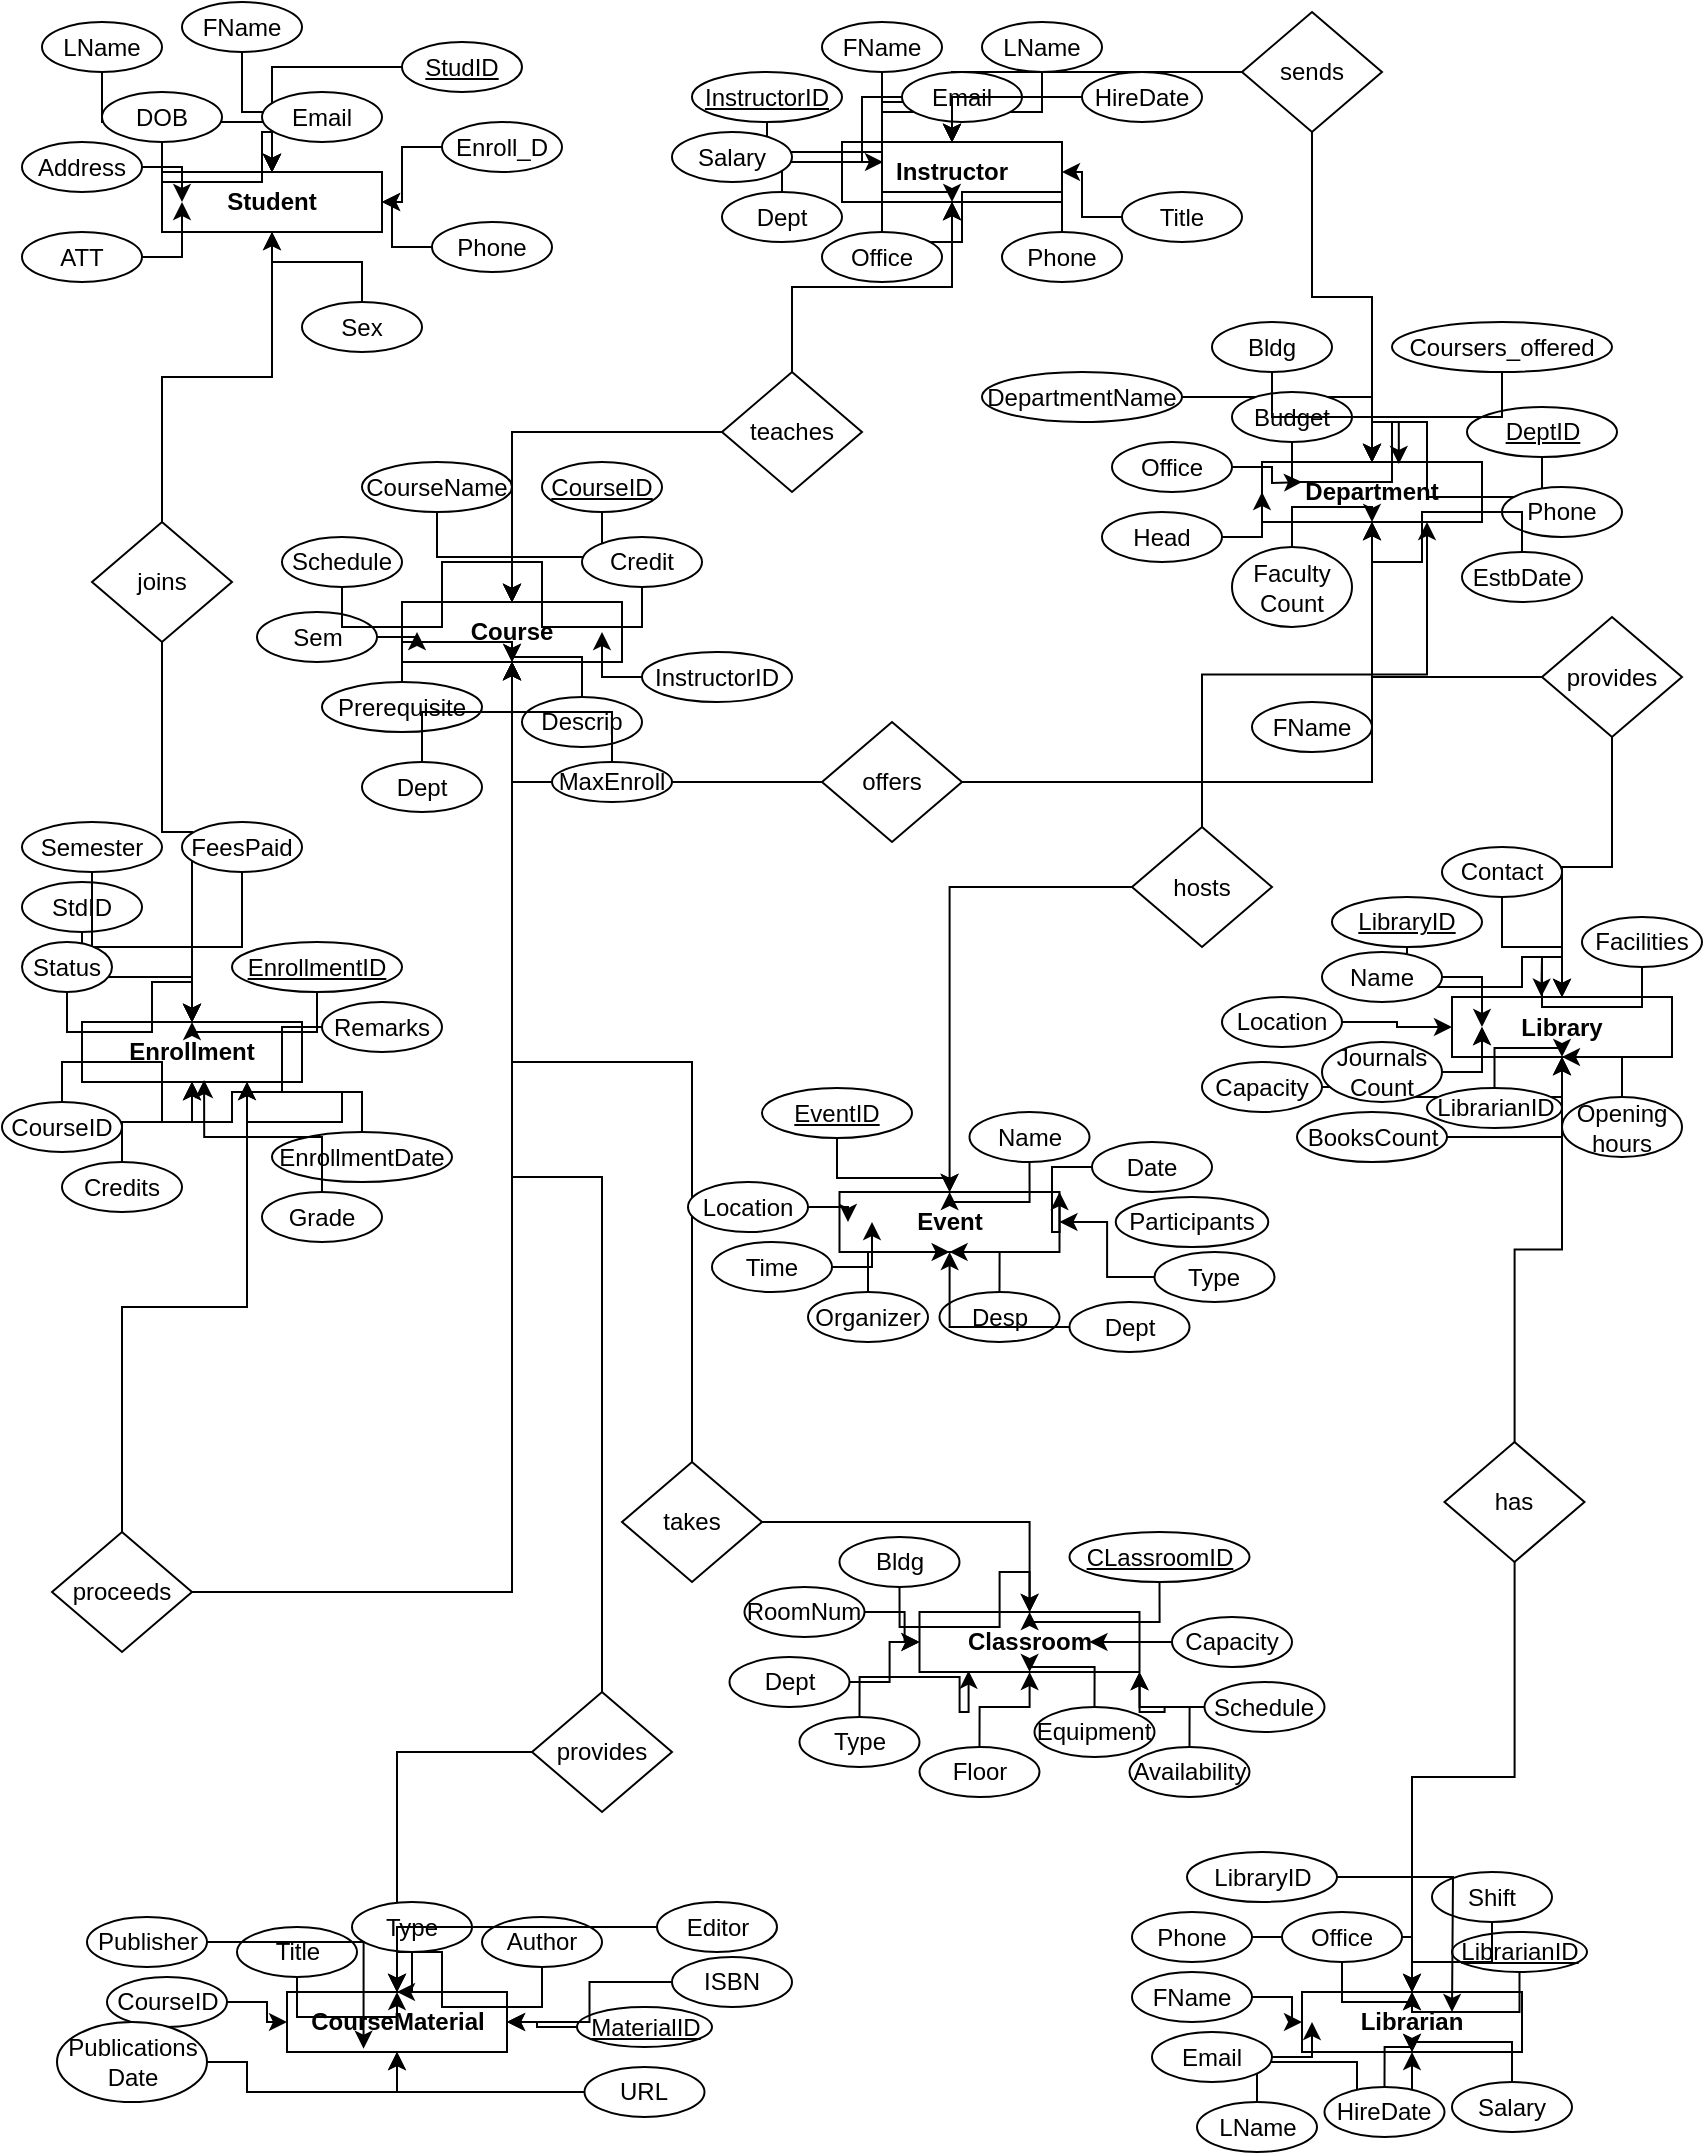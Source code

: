 <mxfile version="24.6.5" type="github">
  <diagram name="Page-1" id="_9hv8JcHNrn5iuzPzHvr">
    <mxGraphModel dx="1549" dy="748" grid="1" gridSize="10" guides="1" tooltips="1" connect="1" arrows="1" fold="1" page="1" pageScale="1" pageWidth="850" pageHeight="1100" math="0" shadow="0">
      <root>
        <mxCell id="0" />
        <mxCell id="1" parent="0" />
        <mxCell id="o0_39gifiLNaxvfY8GJZ-2" value="&lt;b&gt;Student&lt;/b&gt;" style="rounded=0;whiteSpace=wrap;html=1;" parent="1" vertex="1">
          <mxGeometry x="80" y="85" width="110" height="30" as="geometry" />
        </mxCell>
        <mxCell id="o0_39gifiLNaxvfY8GJZ-4" value="&lt;b&gt;Event&lt;/b&gt;" style="rounded=0;whiteSpace=wrap;html=1;" parent="1" vertex="1">
          <mxGeometry x="418.75" y="595" width="110" height="30" as="geometry" />
        </mxCell>
        <mxCell id="o0_39gifiLNaxvfY8GJZ-5" value="&lt;b&gt;CourseMaterial&lt;/b&gt;" style="rounded=0;whiteSpace=wrap;html=1;" parent="1" vertex="1">
          <mxGeometry x="142.5" y="995" width="110" height="30" as="geometry" />
        </mxCell>
        <mxCell id="o0_39gifiLNaxvfY8GJZ-6" value="&lt;b&gt;Librarian&lt;/b&gt;" style="rounded=0;whiteSpace=wrap;html=1;" parent="1" vertex="1">
          <mxGeometry x="650" y="995" width="110" height="30" as="geometry" />
        </mxCell>
        <mxCell id="o0_39gifiLNaxvfY8GJZ-7" value="&lt;b&gt;Library&lt;/b&gt;" style="rounded=0;whiteSpace=wrap;html=1;" parent="1" vertex="1">
          <mxGeometry x="725" y="497.5" width="110" height="30" as="geometry" />
        </mxCell>
        <mxCell id="o0_39gifiLNaxvfY8GJZ-8" value="&lt;b&gt;Classroom&lt;/b&gt;" style="rounded=0;whiteSpace=wrap;html=1;" parent="1" vertex="1">
          <mxGeometry x="458.75" y="805" width="110" height="30" as="geometry" />
        </mxCell>
        <mxCell id="o0_39gifiLNaxvfY8GJZ-9" value="&lt;b&gt;Enrollment&lt;/b&gt;" style="rounded=0;whiteSpace=wrap;html=1;" parent="1" vertex="1">
          <mxGeometry x="40" y="510" width="110" height="30" as="geometry" />
        </mxCell>
        <mxCell id="o0_39gifiLNaxvfY8GJZ-10" value="&lt;b&gt;Department&lt;/b&gt;" style="rounded=0;whiteSpace=wrap;html=1;" parent="1" vertex="1">
          <mxGeometry x="630" y="230" width="110" height="30" as="geometry" />
        </mxCell>
        <mxCell id="o0_39gifiLNaxvfY8GJZ-11" value="&lt;b&gt;Instructor&lt;/b&gt;" style="rounded=0;whiteSpace=wrap;html=1;" parent="1" vertex="1">
          <mxGeometry x="420" y="70" width="110" height="30" as="geometry" />
        </mxCell>
        <mxCell id="o0_39gifiLNaxvfY8GJZ-12" value="&lt;b&gt;Course&lt;/b&gt;" style="rounded=0;whiteSpace=wrap;html=1;" parent="1" vertex="1">
          <mxGeometry x="200" y="300" width="110" height="30" as="geometry" />
        </mxCell>
        <mxCell id="o0_39gifiLNaxvfY8GJZ-15" style="edgeStyle=orthogonalEdgeStyle;rounded=0;orthogonalLoop=1;jettySize=auto;html=1;" parent="1" source="o0_39gifiLNaxvfY8GJZ-14" target="o0_39gifiLNaxvfY8GJZ-2" edge="1">
          <mxGeometry relative="1" as="geometry" />
        </mxCell>
        <mxCell id="o0_39gifiLNaxvfY8GJZ-16" style="edgeStyle=orthogonalEdgeStyle;rounded=0;orthogonalLoop=1;jettySize=auto;html=1;" parent="1" source="o0_39gifiLNaxvfY8GJZ-14" target="o0_39gifiLNaxvfY8GJZ-9" edge="1">
          <mxGeometry relative="1" as="geometry" />
        </mxCell>
        <mxCell id="o0_39gifiLNaxvfY8GJZ-14" value="joins" style="rhombus;whiteSpace=wrap;html=1;" parent="1" vertex="1">
          <mxGeometry x="45" y="260" width="70" height="60" as="geometry" />
        </mxCell>
        <mxCell id="o0_39gifiLNaxvfY8GJZ-18" style="edgeStyle=orthogonalEdgeStyle;rounded=0;orthogonalLoop=1;jettySize=auto;html=1;" parent="1" source="o0_39gifiLNaxvfY8GJZ-17" target="o0_39gifiLNaxvfY8GJZ-12" edge="1">
          <mxGeometry relative="1" as="geometry" />
        </mxCell>
        <mxCell id="o0_39gifiLNaxvfY8GJZ-19" style="edgeStyle=orthogonalEdgeStyle;rounded=0;orthogonalLoop=1;jettySize=auto;html=1;entryX=0.75;entryY=1;entryDx=0;entryDy=0;" parent="1" source="o0_39gifiLNaxvfY8GJZ-17" target="o0_39gifiLNaxvfY8GJZ-9" edge="1">
          <mxGeometry relative="1" as="geometry" />
        </mxCell>
        <mxCell id="o0_39gifiLNaxvfY8GJZ-17" value="proceeds" style="rhombus;whiteSpace=wrap;html=1;" parent="1" vertex="1">
          <mxGeometry x="25" y="765" width="70" height="60" as="geometry" />
        </mxCell>
        <mxCell id="o0_39gifiLNaxvfY8GJZ-21" style="edgeStyle=orthogonalEdgeStyle;rounded=0;orthogonalLoop=1;jettySize=auto;html=1;" parent="1" source="o0_39gifiLNaxvfY8GJZ-20" target="o0_39gifiLNaxvfY8GJZ-11" edge="1">
          <mxGeometry relative="1" as="geometry" />
        </mxCell>
        <mxCell id="o0_39gifiLNaxvfY8GJZ-22" style="edgeStyle=orthogonalEdgeStyle;rounded=0;orthogonalLoop=1;jettySize=auto;html=1;" parent="1" source="o0_39gifiLNaxvfY8GJZ-20" target="o0_39gifiLNaxvfY8GJZ-12" edge="1">
          <mxGeometry relative="1" as="geometry" />
        </mxCell>
        <mxCell id="o0_39gifiLNaxvfY8GJZ-20" value="teaches" style="rhombus;whiteSpace=wrap;html=1;" parent="1" vertex="1">
          <mxGeometry x="360" y="185" width="70" height="60" as="geometry" />
        </mxCell>
        <mxCell id="o0_39gifiLNaxvfY8GJZ-24" style="edgeStyle=orthogonalEdgeStyle;rounded=0;orthogonalLoop=1;jettySize=auto;html=1;" parent="1" source="o0_39gifiLNaxvfY8GJZ-23" target="o0_39gifiLNaxvfY8GJZ-11" edge="1">
          <mxGeometry relative="1" as="geometry" />
        </mxCell>
        <mxCell id="o0_39gifiLNaxvfY8GJZ-25" style="edgeStyle=orthogonalEdgeStyle;rounded=0;orthogonalLoop=1;jettySize=auto;html=1;" parent="1" source="o0_39gifiLNaxvfY8GJZ-23" target="o0_39gifiLNaxvfY8GJZ-10" edge="1">
          <mxGeometry relative="1" as="geometry" />
        </mxCell>
        <mxCell id="o0_39gifiLNaxvfY8GJZ-23" value="sends" style="rhombus;whiteSpace=wrap;html=1;" parent="1" vertex="1">
          <mxGeometry x="620" y="5" width="70" height="60" as="geometry" />
        </mxCell>
        <mxCell id="o0_39gifiLNaxvfY8GJZ-27" style="edgeStyle=orthogonalEdgeStyle;rounded=0;orthogonalLoop=1;jettySize=auto;html=1;" parent="1" source="o0_39gifiLNaxvfY8GJZ-26" target="o0_39gifiLNaxvfY8GJZ-10" edge="1">
          <mxGeometry relative="1" as="geometry" />
        </mxCell>
        <mxCell id="o0_39gifiLNaxvfY8GJZ-28" style="edgeStyle=orthogonalEdgeStyle;rounded=0;orthogonalLoop=1;jettySize=auto;html=1;" parent="1" source="o0_39gifiLNaxvfY8GJZ-26" target="o0_39gifiLNaxvfY8GJZ-12" edge="1">
          <mxGeometry relative="1" as="geometry" />
        </mxCell>
        <mxCell id="o0_39gifiLNaxvfY8GJZ-26" value="offers" style="rhombus;whiteSpace=wrap;html=1;" parent="1" vertex="1">
          <mxGeometry x="410" y="360" width="70" height="60" as="geometry" />
        </mxCell>
        <mxCell id="o0_39gifiLNaxvfY8GJZ-30" style="edgeStyle=orthogonalEdgeStyle;rounded=0;orthogonalLoop=1;jettySize=auto;html=1;" parent="1" source="o0_39gifiLNaxvfY8GJZ-29" target="o0_39gifiLNaxvfY8GJZ-12" edge="1">
          <mxGeometry relative="1" as="geometry" />
        </mxCell>
        <mxCell id="o0_39gifiLNaxvfY8GJZ-31" style="edgeStyle=orthogonalEdgeStyle;rounded=0;orthogonalLoop=1;jettySize=auto;html=1;" parent="1" source="o0_39gifiLNaxvfY8GJZ-29" target="o0_39gifiLNaxvfY8GJZ-8" edge="1">
          <mxGeometry relative="1" as="geometry" />
        </mxCell>
        <mxCell id="o0_39gifiLNaxvfY8GJZ-29" value="takes" style="rhombus;whiteSpace=wrap;html=1;" parent="1" vertex="1">
          <mxGeometry x="310" y="730" width="70" height="60" as="geometry" />
        </mxCell>
        <mxCell id="o0_39gifiLNaxvfY8GJZ-33" style="edgeStyle=orthogonalEdgeStyle;rounded=0;orthogonalLoop=1;jettySize=auto;html=1;entryX=0.75;entryY=1;entryDx=0;entryDy=0;" parent="1" source="o0_39gifiLNaxvfY8GJZ-32" target="o0_39gifiLNaxvfY8GJZ-10" edge="1">
          <mxGeometry relative="1" as="geometry" />
        </mxCell>
        <mxCell id="o0_39gifiLNaxvfY8GJZ-34" style="edgeStyle=orthogonalEdgeStyle;rounded=0;orthogonalLoop=1;jettySize=auto;html=1;" parent="1" source="o0_39gifiLNaxvfY8GJZ-32" target="o0_39gifiLNaxvfY8GJZ-4" edge="1">
          <mxGeometry relative="1" as="geometry" />
        </mxCell>
        <mxCell id="o0_39gifiLNaxvfY8GJZ-32" value="hosts" style="rhombus;whiteSpace=wrap;html=1;" parent="1" vertex="1">
          <mxGeometry x="565" y="412.5" width="70" height="60" as="geometry" />
        </mxCell>
        <mxCell id="o0_39gifiLNaxvfY8GJZ-36" style="edgeStyle=orthogonalEdgeStyle;rounded=0;orthogonalLoop=1;jettySize=auto;html=1;" parent="1" source="o0_39gifiLNaxvfY8GJZ-35" target="o0_39gifiLNaxvfY8GJZ-7" edge="1">
          <mxGeometry relative="1" as="geometry" />
        </mxCell>
        <mxCell id="o0_39gifiLNaxvfY8GJZ-37" style="edgeStyle=orthogonalEdgeStyle;rounded=0;orthogonalLoop=1;jettySize=auto;html=1;" parent="1" source="o0_39gifiLNaxvfY8GJZ-35" target="o0_39gifiLNaxvfY8GJZ-10" edge="1">
          <mxGeometry relative="1" as="geometry" />
        </mxCell>
        <mxCell id="o0_39gifiLNaxvfY8GJZ-35" value="provides" style="rhombus;whiteSpace=wrap;html=1;" parent="1" vertex="1">
          <mxGeometry x="770" y="307.5" width="70" height="60" as="geometry" />
        </mxCell>
        <mxCell id="o0_39gifiLNaxvfY8GJZ-39" style="edgeStyle=orthogonalEdgeStyle;rounded=0;orthogonalLoop=1;jettySize=auto;html=1;" parent="1" source="o0_39gifiLNaxvfY8GJZ-38" target="o0_39gifiLNaxvfY8GJZ-7" edge="1">
          <mxGeometry relative="1" as="geometry" />
        </mxCell>
        <mxCell id="o0_39gifiLNaxvfY8GJZ-40" style="edgeStyle=orthogonalEdgeStyle;rounded=0;orthogonalLoop=1;jettySize=auto;html=1;" parent="1" source="o0_39gifiLNaxvfY8GJZ-38" target="o0_39gifiLNaxvfY8GJZ-6" edge="1">
          <mxGeometry relative="1" as="geometry" />
        </mxCell>
        <mxCell id="o0_39gifiLNaxvfY8GJZ-38" value="has" style="rhombus;whiteSpace=wrap;html=1;" parent="1" vertex="1">
          <mxGeometry x="721.25" y="720" width="70" height="60" as="geometry" />
        </mxCell>
        <mxCell id="o0_39gifiLNaxvfY8GJZ-42" style="edgeStyle=orthogonalEdgeStyle;rounded=0;orthogonalLoop=1;jettySize=auto;html=1;" parent="1" source="o0_39gifiLNaxvfY8GJZ-41" target="o0_39gifiLNaxvfY8GJZ-12" edge="1">
          <mxGeometry relative="1" as="geometry" />
        </mxCell>
        <mxCell id="o0_39gifiLNaxvfY8GJZ-43" style="edgeStyle=orthogonalEdgeStyle;rounded=0;orthogonalLoop=1;jettySize=auto;html=1;" parent="1" source="o0_39gifiLNaxvfY8GJZ-41" target="o0_39gifiLNaxvfY8GJZ-5" edge="1">
          <mxGeometry relative="1" as="geometry" />
        </mxCell>
        <mxCell id="o0_39gifiLNaxvfY8GJZ-41" value="provides" style="rhombus;whiteSpace=wrap;html=1;" parent="1" vertex="1">
          <mxGeometry x="265" y="845" width="70" height="60" as="geometry" />
        </mxCell>
        <mxCell id="o0_39gifiLNaxvfY8GJZ-59" style="edgeStyle=orthogonalEdgeStyle;rounded=0;orthogonalLoop=1;jettySize=auto;html=1;" parent="1" source="o0_39gifiLNaxvfY8GJZ-46" target="o0_39gifiLNaxvfY8GJZ-2" edge="1">
          <mxGeometry relative="1" as="geometry" />
        </mxCell>
        <mxCell id="o0_39gifiLNaxvfY8GJZ-66" style="edgeStyle=orthogonalEdgeStyle;rounded=0;orthogonalLoop=1;jettySize=auto;html=1;" parent="1" source="o0_39gifiLNaxvfY8GJZ-46" target="o0_39gifiLNaxvfY8GJZ-2" edge="1">
          <mxGeometry relative="1" as="geometry" />
        </mxCell>
        <mxCell id="o0_39gifiLNaxvfY8GJZ-46" value="&lt;u&gt;StudID&lt;/u&gt;" style="ellipse;whiteSpace=wrap;html=1;" parent="1" vertex="1">
          <mxGeometry x="200" y="20" width="60" height="25" as="geometry" />
        </mxCell>
        <mxCell id="o0_39gifiLNaxvfY8GJZ-67" style="edgeStyle=orthogonalEdgeStyle;rounded=0;orthogonalLoop=1;jettySize=auto;html=1;" parent="1" source="o0_39gifiLNaxvfY8GJZ-47" target="o0_39gifiLNaxvfY8GJZ-2" edge="1">
          <mxGeometry relative="1" as="geometry" />
        </mxCell>
        <mxCell id="o0_39gifiLNaxvfY8GJZ-47" value="FName" style="ellipse;whiteSpace=wrap;html=1;" parent="1" vertex="1">
          <mxGeometry x="90" width="60" height="25" as="geometry" />
        </mxCell>
        <mxCell id="o0_39gifiLNaxvfY8GJZ-58" style="edgeStyle=orthogonalEdgeStyle;rounded=0;orthogonalLoop=1;jettySize=auto;html=1;" parent="1" source="o0_39gifiLNaxvfY8GJZ-48" target="o0_39gifiLNaxvfY8GJZ-2" edge="1">
          <mxGeometry relative="1" as="geometry" />
        </mxCell>
        <mxCell id="o0_39gifiLNaxvfY8GJZ-48" value="LName" style="ellipse;whiteSpace=wrap;html=1;" parent="1" vertex="1">
          <mxGeometry x="20" y="10" width="60" height="25" as="geometry" />
        </mxCell>
        <mxCell id="o0_39gifiLNaxvfY8GJZ-65" style="edgeStyle=orthogonalEdgeStyle;rounded=0;orthogonalLoop=1;jettySize=auto;html=1;" parent="1" source="o0_39gifiLNaxvfY8GJZ-49" target="o0_39gifiLNaxvfY8GJZ-2" edge="1">
          <mxGeometry relative="1" as="geometry" />
        </mxCell>
        <mxCell id="o0_39gifiLNaxvfY8GJZ-49" value="DOB" style="ellipse;whiteSpace=wrap;html=1;" parent="1" vertex="1">
          <mxGeometry x="50" y="45" width="60" height="25" as="geometry" />
        </mxCell>
        <mxCell id="o0_39gifiLNaxvfY8GJZ-62" style="edgeStyle=orthogonalEdgeStyle;rounded=0;orthogonalLoop=1;jettySize=auto;html=1;" parent="1" source="o0_39gifiLNaxvfY8GJZ-50" target="o0_39gifiLNaxvfY8GJZ-2" edge="1">
          <mxGeometry relative="1" as="geometry" />
        </mxCell>
        <mxCell id="o0_39gifiLNaxvfY8GJZ-50" value="ATT" style="ellipse;whiteSpace=wrap;html=1;" parent="1" vertex="1">
          <mxGeometry x="10" y="115" width="60" height="25" as="geometry" />
        </mxCell>
        <mxCell id="o0_39gifiLNaxvfY8GJZ-51" value="Email" style="ellipse;whiteSpace=wrap;html=1;" parent="1" vertex="1">
          <mxGeometry x="130" y="45" width="60" height="25" as="geometry" />
        </mxCell>
        <mxCell id="o0_39gifiLNaxvfY8GJZ-64" style="edgeStyle=orthogonalEdgeStyle;rounded=0;orthogonalLoop=1;jettySize=auto;html=1;" parent="1" source="o0_39gifiLNaxvfY8GJZ-52" target="o0_39gifiLNaxvfY8GJZ-2" edge="1">
          <mxGeometry relative="1" as="geometry" />
        </mxCell>
        <mxCell id="o0_39gifiLNaxvfY8GJZ-52" value="Address" style="ellipse;whiteSpace=wrap;html=1;" parent="1" vertex="1">
          <mxGeometry x="10" y="70" width="60" height="25" as="geometry" />
        </mxCell>
        <mxCell id="o0_39gifiLNaxvfY8GJZ-63" style="edgeStyle=orthogonalEdgeStyle;rounded=0;orthogonalLoop=1;jettySize=auto;html=1;" parent="1" source="o0_39gifiLNaxvfY8GJZ-53" target="o0_39gifiLNaxvfY8GJZ-2" edge="1">
          <mxGeometry relative="1" as="geometry" />
        </mxCell>
        <mxCell id="o0_39gifiLNaxvfY8GJZ-53" value="Sex&lt;span style=&quot;color: rgba(0, 0, 0, 0); font-family: monospace; font-size: 0px; text-align: start; text-wrap: nowrap;&quot;&gt;%3CmxGraphModel%3E%3Croot%3E%3CmxCell%20id%3D%220%22%2F%3E%3CmxCell%20id%3D%221%22%20parent%3D%220%22%2F%3E%3CmxCell%20id%3D%222%22%20value%3D%22FName%22%20style%3D%22ellipse%3BwhiteSpace%3Dwrap%3Bhtml%3D1%3B%22%20vertex%3D%221%22%20parent%3D%221%22%3E%3CmxGeometry%20x%3D%2280%22%20y%3D%2225%22%20width%3D%2260%22%20height%3D%2225%22%20as%3D%22geometry%22%2F%3E%3C%2FmxCell%3E%3C%2Froot%3E%3C%2FmxGraphModel%3E&lt;/span&gt;" style="ellipse;whiteSpace=wrap;html=1;" parent="1" vertex="1">
          <mxGeometry x="150" y="150" width="60" height="25" as="geometry" />
        </mxCell>
        <mxCell id="o0_39gifiLNaxvfY8GJZ-60" style="edgeStyle=orthogonalEdgeStyle;rounded=0;orthogonalLoop=1;jettySize=auto;html=1;" parent="1" source="o0_39gifiLNaxvfY8GJZ-54" target="o0_39gifiLNaxvfY8GJZ-2" edge="1">
          <mxGeometry relative="1" as="geometry" />
        </mxCell>
        <mxCell id="o0_39gifiLNaxvfY8GJZ-54" value="Enroll_D" style="ellipse;whiteSpace=wrap;html=1;" parent="1" vertex="1">
          <mxGeometry x="220" y="60" width="60" height="25" as="geometry" />
        </mxCell>
        <mxCell id="o0_39gifiLNaxvfY8GJZ-61" style="edgeStyle=orthogonalEdgeStyle;rounded=0;orthogonalLoop=1;jettySize=auto;html=1;" parent="1" source="o0_39gifiLNaxvfY8GJZ-55" target="o0_39gifiLNaxvfY8GJZ-2" edge="1">
          <mxGeometry relative="1" as="geometry" />
        </mxCell>
        <mxCell id="o0_39gifiLNaxvfY8GJZ-55" value="Phone" style="ellipse;whiteSpace=wrap;html=1;" parent="1" vertex="1">
          <mxGeometry x="215" y="110" width="60" height="25" as="geometry" />
        </mxCell>
        <mxCell id="o0_39gifiLNaxvfY8GJZ-80" style="edgeStyle=orthogonalEdgeStyle;rounded=0;orthogonalLoop=1;jettySize=auto;html=1;" parent="1" source="o0_39gifiLNaxvfY8GJZ-68" target="o0_39gifiLNaxvfY8GJZ-9" edge="1">
          <mxGeometry relative="1" as="geometry" />
        </mxCell>
        <mxCell id="o0_39gifiLNaxvfY8GJZ-68" value="&lt;u&gt;EnrollmentID&lt;/u&gt;" style="ellipse;whiteSpace=wrap;html=1;" parent="1" vertex="1">
          <mxGeometry x="115" y="470" width="85" height="25" as="geometry" />
        </mxCell>
        <mxCell id="o0_39gifiLNaxvfY8GJZ-87" style="edgeStyle=orthogonalEdgeStyle;rounded=0;orthogonalLoop=1;jettySize=auto;html=1;" parent="1" source="o0_39gifiLNaxvfY8GJZ-69" target="o0_39gifiLNaxvfY8GJZ-9" edge="1">
          <mxGeometry relative="1" as="geometry" />
        </mxCell>
        <mxCell id="o0_39gifiLNaxvfY8GJZ-69" value="StdID" style="ellipse;whiteSpace=wrap;html=1;" parent="1" vertex="1">
          <mxGeometry x="10" y="440" width="60" height="25" as="geometry" />
        </mxCell>
        <mxCell id="o0_39gifiLNaxvfY8GJZ-85" style="edgeStyle=orthogonalEdgeStyle;rounded=0;orthogonalLoop=1;jettySize=auto;html=1;" parent="1" source="o0_39gifiLNaxvfY8GJZ-70" target="o0_39gifiLNaxvfY8GJZ-9" edge="1">
          <mxGeometry relative="1" as="geometry" />
        </mxCell>
        <mxCell id="o0_39gifiLNaxvfY8GJZ-70" value="CourseID" style="ellipse;whiteSpace=wrap;html=1;" parent="1" vertex="1">
          <mxGeometry y="550" width="60" height="25" as="geometry" />
        </mxCell>
        <mxCell id="o0_39gifiLNaxvfY8GJZ-82" style="edgeStyle=orthogonalEdgeStyle;rounded=0;orthogonalLoop=1;jettySize=auto;html=1;" parent="1" source="o0_39gifiLNaxvfY8GJZ-71" target="o0_39gifiLNaxvfY8GJZ-9" edge="1">
          <mxGeometry relative="1" as="geometry" />
        </mxCell>
        <mxCell id="o0_39gifiLNaxvfY8GJZ-71" value="EnrollmentDate" style="ellipse;whiteSpace=wrap;html=1;" parent="1" vertex="1">
          <mxGeometry x="135" y="565" width="90" height="25" as="geometry" />
        </mxCell>
        <mxCell id="o0_39gifiLNaxvfY8GJZ-72" value="Grade" style="ellipse;whiteSpace=wrap;html=1;" parent="1" vertex="1">
          <mxGeometry x="130" y="595" width="60" height="25" as="geometry" />
        </mxCell>
        <mxCell id="o0_39gifiLNaxvfY8GJZ-88" style="edgeStyle=orthogonalEdgeStyle;rounded=0;orthogonalLoop=1;jettySize=auto;html=1;" parent="1" source="o0_39gifiLNaxvfY8GJZ-74" target="o0_39gifiLNaxvfY8GJZ-9" edge="1">
          <mxGeometry relative="1" as="geometry" />
        </mxCell>
        <mxCell id="o0_39gifiLNaxvfY8GJZ-74" value="Semester" style="ellipse;whiteSpace=wrap;html=1;" parent="1" vertex="1">
          <mxGeometry x="10" y="410" width="70" height="25" as="geometry" />
        </mxCell>
        <mxCell id="o0_39gifiLNaxvfY8GJZ-86" style="edgeStyle=orthogonalEdgeStyle;rounded=0;orthogonalLoop=1;jettySize=auto;html=1;" parent="1" source="o0_39gifiLNaxvfY8GJZ-75" target="o0_39gifiLNaxvfY8GJZ-9" edge="1">
          <mxGeometry relative="1" as="geometry" />
        </mxCell>
        <mxCell id="o0_39gifiLNaxvfY8GJZ-75" value="Status" style="ellipse;whiteSpace=wrap;html=1;" parent="1" vertex="1">
          <mxGeometry x="10" y="470" width="45" height="25" as="geometry" />
        </mxCell>
        <mxCell id="o0_39gifiLNaxvfY8GJZ-84" style="edgeStyle=orthogonalEdgeStyle;rounded=0;orthogonalLoop=1;jettySize=auto;html=1;" parent="1" source="o0_39gifiLNaxvfY8GJZ-76" target="o0_39gifiLNaxvfY8GJZ-9" edge="1">
          <mxGeometry relative="1" as="geometry" />
        </mxCell>
        <mxCell id="o0_39gifiLNaxvfY8GJZ-76" value="Credits" style="ellipse;whiteSpace=wrap;html=1;" parent="1" vertex="1">
          <mxGeometry x="30" y="580" width="60" height="25" as="geometry" />
        </mxCell>
        <mxCell id="o0_39gifiLNaxvfY8GJZ-79" style="edgeStyle=orthogonalEdgeStyle;rounded=0;orthogonalLoop=1;jettySize=auto;html=1;" parent="1" source="o0_39gifiLNaxvfY8GJZ-77" target="o0_39gifiLNaxvfY8GJZ-9" edge="1">
          <mxGeometry relative="1" as="geometry" />
        </mxCell>
        <mxCell id="o0_39gifiLNaxvfY8GJZ-77" value="FeesPaid" style="ellipse;whiteSpace=wrap;html=1;" parent="1" vertex="1">
          <mxGeometry x="90" y="410" width="60" height="25" as="geometry" />
        </mxCell>
        <mxCell id="o0_39gifiLNaxvfY8GJZ-81" style="edgeStyle=orthogonalEdgeStyle;rounded=0;orthogonalLoop=1;jettySize=auto;html=1;entryX=0.75;entryY=1;entryDx=0;entryDy=0;" parent="1" source="o0_39gifiLNaxvfY8GJZ-78" target="o0_39gifiLNaxvfY8GJZ-9" edge="1">
          <mxGeometry relative="1" as="geometry" />
        </mxCell>
        <mxCell id="o0_39gifiLNaxvfY8GJZ-78" value="Remarks" style="ellipse;whiteSpace=wrap;html=1;" parent="1" vertex="1">
          <mxGeometry x="160" y="500" width="60" height="25" as="geometry" />
        </mxCell>
        <mxCell id="o0_39gifiLNaxvfY8GJZ-83" style="edgeStyle=orthogonalEdgeStyle;rounded=0;orthogonalLoop=1;jettySize=auto;html=1;entryX=0.555;entryY=0.967;entryDx=0;entryDy=0;entryPerimeter=0;" parent="1" source="o0_39gifiLNaxvfY8GJZ-72" target="o0_39gifiLNaxvfY8GJZ-9" edge="1">
          <mxGeometry relative="1" as="geometry" />
        </mxCell>
        <mxCell id="o0_39gifiLNaxvfY8GJZ-106" style="edgeStyle=orthogonalEdgeStyle;rounded=0;orthogonalLoop=1;jettySize=auto;html=1;" parent="1" source="o0_39gifiLNaxvfY8GJZ-90" target="o0_39gifiLNaxvfY8GJZ-12" edge="1">
          <mxGeometry relative="1" as="geometry" />
        </mxCell>
        <mxCell id="o0_39gifiLNaxvfY8GJZ-90" value="&lt;u&gt;CourseID&lt;/u&gt;" style="ellipse;whiteSpace=wrap;html=1;" parent="1" vertex="1">
          <mxGeometry x="270" y="230" width="60" height="25" as="geometry" />
        </mxCell>
        <mxCell id="o0_39gifiLNaxvfY8GJZ-107" style="edgeStyle=orthogonalEdgeStyle;rounded=0;orthogonalLoop=1;jettySize=auto;html=1;" parent="1" source="o0_39gifiLNaxvfY8GJZ-91" target="o0_39gifiLNaxvfY8GJZ-12" edge="1">
          <mxGeometry relative="1" as="geometry" />
        </mxCell>
        <mxCell id="o0_39gifiLNaxvfY8GJZ-91" value="CourseName" style="ellipse;whiteSpace=wrap;html=1;" parent="1" vertex="1">
          <mxGeometry x="180" y="230" width="75" height="25" as="geometry" />
        </mxCell>
        <mxCell id="o0_39gifiLNaxvfY8GJZ-105" style="edgeStyle=orthogonalEdgeStyle;rounded=0;orthogonalLoop=1;jettySize=auto;html=1;" parent="1" source="o0_39gifiLNaxvfY8GJZ-93" target="o0_39gifiLNaxvfY8GJZ-12" edge="1">
          <mxGeometry relative="1" as="geometry" />
        </mxCell>
        <mxCell id="o0_39gifiLNaxvfY8GJZ-93" value="Credit" style="ellipse;whiteSpace=wrap;html=1;" parent="1" vertex="1">
          <mxGeometry x="290" y="267.5" width="60" height="25" as="geometry" />
        </mxCell>
        <mxCell id="o0_39gifiLNaxvfY8GJZ-104" style="edgeStyle=orthogonalEdgeStyle;rounded=0;orthogonalLoop=1;jettySize=auto;html=1;" parent="1" source="o0_39gifiLNaxvfY8GJZ-94" target="o0_39gifiLNaxvfY8GJZ-12" edge="1">
          <mxGeometry relative="1" as="geometry" />
        </mxCell>
        <mxCell id="o0_39gifiLNaxvfY8GJZ-94" value="InstructorID" style="ellipse;whiteSpace=wrap;html=1;" parent="1" vertex="1">
          <mxGeometry x="320" y="325" width="75" height="25" as="geometry" />
        </mxCell>
        <mxCell id="o0_39gifiLNaxvfY8GJZ-109" style="edgeStyle=orthogonalEdgeStyle;rounded=0;orthogonalLoop=1;jettySize=auto;html=1;" parent="1" source="o0_39gifiLNaxvfY8GJZ-95" target="o0_39gifiLNaxvfY8GJZ-12" edge="1">
          <mxGeometry relative="1" as="geometry" />
        </mxCell>
        <mxCell id="o0_39gifiLNaxvfY8GJZ-95" value="Sem" style="ellipse;whiteSpace=wrap;html=1;" parent="1" vertex="1">
          <mxGeometry x="127.5" y="305" width="60" height="25" as="geometry" />
        </mxCell>
        <mxCell id="o0_39gifiLNaxvfY8GJZ-111" style="edgeStyle=orthogonalEdgeStyle;rounded=0;orthogonalLoop=1;jettySize=auto;html=1;" parent="1" source="o0_39gifiLNaxvfY8GJZ-96" target="o0_39gifiLNaxvfY8GJZ-12" edge="1">
          <mxGeometry relative="1" as="geometry" />
        </mxCell>
        <mxCell id="o0_39gifiLNaxvfY8GJZ-96" value="Descrip" style="ellipse;whiteSpace=wrap;html=1;" parent="1" vertex="1">
          <mxGeometry x="260" y="347.5" width="60" height="25" as="geometry" />
        </mxCell>
        <mxCell id="o0_39gifiLNaxvfY8GJZ-108" style="edgeStyle=orthogonalEdgeStyle;rounded=0;orthogonalLoop=1;jettySize=auto;html=1;" parent="1" source="o0_39gifiLNaxvfY8GJZ-97" target="o0_39gifiLNaxvfY8GJZ-12" edge="1">
          <mxGeometry relative="1" as="geometry" />
        </mxCell>
        <mxCell id="o0_39gifiLNaxvfY8GJZ-97" value="Schedule" style="ellipse;whiteSpace=wrap;html=1;" parent="1" vertex="1">
          <mxGeometry x="140" y="267.5" width="60" height="25" as="geometry" />
        </mxCell>
        <mxCell id="o0_39gifiLNaxvfY8GJZ-103" style="edgeStyle=orthogonalEdgeStyle;rounded=0;orthogonalLoop=1;jettySize=auto;html=1;" parent="1" source="o0_39gifiLNaxvfY8GJZ-98" target="o0_39gifiLNaxvfY8GJZ-12" edge="1">
          <mxGeometry relative="1" as="geometry" />
        </mxCell>
        <mxCell id="o0_39gifiLNaxvfY8GJZ-98" value="MaxEnroll" style="ellipse;whiteSpace=wrap;html=1;" parent="1" vertex="1">
          <mxGeometry x="275" y="380" width="60" height="20" as="geometry" />
        </mxCell>
        <mxCell id="o0_39gifiLNaxvfY8GJZ-102" style="edgeStyle=orthogonalEdgeStyle;rounded=0;orthogonalLoop=1;jettySize=auto;html=1;" parent="1" source="o0_39gifiLNaxvfY8GJZ-99" target="o0_39gifiLNaxvfY8GJZ-12" edge="1">
          <mxGeometry relative="1" as="geometry" />
        </mxCell>
        <mxCell id="o0_39gifiLNaxvfY8GJZ-99" value="Prerequisite" style="ellipse;whiteSpace=wrap;html=1;" parent="1" vertex="1">
          <mxGeometry x="160" y="340" width="80" height="25" as="geometry" />
        </mxCell>
        <mxCell id="o0_39gifiLNaxvfY8GJZ-101" style="edgeStyle=orthogonalEdgeStyle;rounded=0;orthogonalLoop=1;jettySize=auto;html=1;" parent="1" source="o0_39gifiLNaxvfY8GJZ-100" target="o0_39gifiLNaxvfY8GJZ-12" edge="1">
          <mxGeometry relative="1" as="geometry" />
        </mxCell>
        <mxCell id="o0_39gifiLNaxvfY8GJZ-100" value="Dept" style="ellipse;whiteSpace=wrap;html=1;" parent="1" vertex="1">
          <mxGeometry x="180" y="380" width="60" height="25" as="geometry" />
        </mxCell>
        <mxCell id="o0_39gifiLNaxvfY8GJZ-122" style="edgeStyle=orthogonalEdgeStyle;rounded=0;orthogonalLoop=1;jettySize=auto;html=1;" parent="1" source="o0_39gifiLNaxvfY8GJZ-112" target="o0_39gifiLNaxvfY8GJZ-11" edge="1">
          <mxGeometry relative="1" as="geometry" />
        </mxCell>
        <mxCell id="o0_39gifiLNaxvfY8GJZ-112" value="&lt;u&gt;InstructorID&lt;/u&gt;" style="ellipse;whiteSpace=wrap;html=1;" parent="1" vertex="1">
          <mxGeometry x="345" y="35" width="75" height="25" as="geometry" />
        </mxCell>
        <mxCell id="o0_39gifiLNaxvfY8GJZ-123" style="edgeStyle=orthogonalEdgeStyle;rounded=0;orthogonalLoop=1;jettySize=auto;html=1;" parent="1" source="o0_39gifiLNaxvfY8GJZ-113" target="o0_39gifiLNaxvfY8GJZ-11" edge="1">
          <mxGeometry relative="1" as="geometry" />
        </mxCell>
        <mxCell id="o0_39gifiLNaxvfY8GJZ-113" value="FName" style="ellipse;whiteSpace=wrap;html=1;" parent="1" vertex="1">
          <mxGeometry x="410" y="10" width="60" height="25" as="geometry" />
        </mxCell>
        <mxCell id="o0_39gifiLNaxvfY8GJZ-125" style="edgeStyle=orthogonalEdgeStyle;rounded=0;orthogonalLoop=1;jettySize=auto;html=1;" parent="1" source="o0_39gifiLNaxvfY8GJZ-114" target="o0_39gifiLNaxvfY8GJZ-11" edge="1">
          <mxGeometry relative="1" as="geometry" />
        </mxCell>
        <mxCell id="o0_39gifiLNaxvfY8GJZ-114" value="LName" style="ellipse;whiteSpace=wrap;html=1;" parent="1" vertex="1">
          <mxGeometry x="490" y="10" width="60" height="25" as="geometry" />
        </mxCell>
        <mxCell id="o0_39gifiLNaxvfY8GJZ-130" style="edgeStyle=orthogonalEdgeStyle;rounded=0;orthogonalLoop=1;jettySize=auto;html=1;" parent="1" source="o0_39gifiLNaxvfY8GJZ-115" target="o0_39gifiLNaxvfY8GJZ-11" edge="1">
          <mxGeometry relative="1" as="geometry" />
        </mxCell>
        <mxCell id="o0_39gifiLNaxvfY8GJZ-115" value="Dept" style="ellipse;whiteSpace=wrap;html=1;" parent="1" vertex="1">
          <mxGeometry x="360" y="95" width="60" height="25" as="geometry" />
        </mxCell>
        <mxCell id="o0_39gifiLNaxvfY8GJZ-124" style="edgeStyle=orthogonalEdgeStyle;rounded=0;orthogonalLoop=1;jettySize=auto;html=1;" parent="1" source="o0_39gifiLNaxvfY8GJZ-116" edge="1">
          <mxGeometry relative="1" as="geometry">
            <mxPoint x="440" y="80" as="targetPoint" />
          </mxGeometry>
        </mxCell>
        <mxCell id="o0_39gifiLNaxvfY8GJZ-116" value="Email" style="ellipse;whiteSpace=wrap;html=1;" parent="1" vertex="1">
          <mxGeometry x="450" y="35" width="60" height="25" as="geometry" />
        </mxCell>
        <mxCell id="o0_39gifiLNaxvfY8GJZ-128" style="edgeStyle=orthogonalEdgeStyle;rounded=0;orthogonalLoop=1;jettySize=auto;html=1;" parent="1" source="o0_39gifiLNaxvfY8GJZ-117" target="o0_39gifiLNaxvfY8GJZ-11" edge="1">
          <mxGeometry relative="1" as="geometry" />
        </mxCell>
        <mxCell id="o0_39gifiLNaxvfY8GJZ-117" value="Phone" style="ellipse;whiteSpace=wrap;html=1;" parent="1" vertex="1">
          <mxGeometry x="500" y="115" width="60" height="25" as="geometry" />
        </mxCell>
        <mxCell id="o0_39gifiLNaxvfY8GJZ-129" style="edgeStyle=orthogonalEdgeStyle;rounded=0;orthogonalLoop=1;jettySize=auto;html=1;" parent="1" source="o0_39gifiLNaxvfY8GJZ-118" target="o0_39gifiLNaxvfY8GJZ-11" edge="1">
          <mxGeometry relative="1" as="geometry" />
        </mxCell>
        <mxCell id="o0_39gifiLNaxvfY8GJZ-118" value="Office" style="ellipse;whiteSpace=wrap;html=1;" parent="1" vertex="1">
          <mxGeometry x="410" y="115" width="60" height="25" as="geometry" />
        </mxCell>
        <mxCell id="o0_39gifiLNaxvfY8GJZ-126" style="edgeStyle=orthogonalEdgeStyle;rounded=0;orthogonalLoop=1;jettySize=auto;html=1;" parent="1" source="o0_39gifiLNaxvfY8GJZ-119" target="o0_39gifiLNaxvfY8GJZ-11" edge="1">
          <mxGeometry relative="1" as="geometry" />
        </mxCell>
        <mxCell id="o0_39gifiLNaxvfY8GJZ-119" value="HireDate" style="ellipse;whiteSpace=wrap;html=1;" parent="1" vertex="1">
          <mxGeometry x="540" y="35" width="60" height="25" as="geometry" />
        </mxCell>
        <mxCell id="o0_39gifiLNaxvfY8GJZ-120" value="Salary&lt;span style=&quot;color: rgba(0, 0, 0, 0); font-family: monospace; font-size: 0px; text-align: start; text-wrap: nowrap;&quot;&gt;%3CmxGraphModel%3E%3Croot%3E%3CmxCell%20id%3D%220%22%2F%3E%3CmxCell%20id%3D%221%22%20parent%3D%220%22%2F%3E%3CmxCell%20id%3D%222%22%20value%3D%22Email%22%20style%3D%22ellipse%3BwhiteSpace%3Dwrap%3Bhtml%3D1%3B%22%20vertex%3D%221%22%20parent%3D%221%22%3E%3CmxGeometry%20x%3D%22450%22%20y%3D%2250%22%20width%3D%2260%22%20height%3D%2225%22%20as%3D%22geometry%22%2F%3E%3C%2FmxCell%3E%3C%2Froot%3E%3C%2FmxGraphModel%3E&lt;/span&gt;" style="ellipse;whiteSpace=wrap;html=1;" parent="1" vertex="1">
          <mxGeometry x="335" y="65" width="60" height="25" as="geometry" />
        </mxCell>
        <mxCell id="o0_39gifiLNaxvfY8GJZ-127" style="edgeStyle=orthogonalEdgeStyle;rounded=0;orthogonalLoop=1;jettySize=auto;html=1;" parent="1" source="o0_39gifiLNaxvfY8GJZ-121" target="o0_39gifiLNaxvfY8GJZ-11" edge="1">
          <mxGeometry relative="1" as="geometry" />
        </mxCell>
        <mxCell id="o0_39gifiLNaxvfY8GJZ-121" value="Title" style="ellipse;whiteSpace=wrap;html=1;" parent="1" vertex="1">
          <mxGeometry x="560" y="95" width="60" height="25" as="geometry" />
        </mxCell>
        <mxCell id="o0_39gifiLNaxvfY8GJZ-145" style="edgeStyle=orthogonalEdgeStyle;rounded=0;orthogonalLoop=1;jettySize=auto;html=1;" parent="1" source="o0_39gifiLNaxvfY8GJZ-131" target="o0_39gifiLNaxvfY8GJZ-10" edge="1">
          <mxGeometry relative="1" as="geometry" />
        </mxCell>
        <mxCell id="o0_39gifiLNaxvfY8GJZ-131" value="&lt;u&gt;DeptID&lt;/u&gt;" style="ellipse;whiteSpace=wrap;html=1;" parent="1" vertex="1">
          <mxGeometry x="732.5" y="202.5" width="75" height="25" as="geometry" />
        </mxCell>
        <mxCell id="o0_39gifiLNaxvfY8GJZ-141" style="edgeStyle=orthogonalEdgeStyle;rounded=0;orthogonalLoop=1;jettySize=auto;html=1;" parent="1" source="o0_39gifiLNaxvfY8GJZ-132" target="o0_39gifiLNaxvfY8GJZ-10" edge="1">
          <mxGeometry relative="1" as="geometry" />
        </mxCell>
        <mxCell id="o0_39gifiLNaxvfY8GJZ-132" value="DepartmentName" style="ellipse;whiteSpace=wrap;html=1;" parent="1" vertex="1">
          <mxGeometry x="490" y="185" width="100" height="25" as="geometry" />
        </mxCell>
        <mxCell id="o0_39gifiLNaxvfY8GJZ-149" style="edgeStyle=orthogonalEdgeStyle;rounded=0;orthogonalLoop=1;jettySize=auto;html=1;" parent="1" source="o0_39gifiLNaxvfY8GJZ-133" edge="1">
          <mxGeometry relative="1" as="geometry">
            <mxPoint x="650" y="240" as="targetPoint" />
          </mxGeometry>
        </mxCell>
        <mxCell id="o0_39gifiLNaxvfY8GJZ-133" value="Office" style="ellipse;whiteSpace=wrap;html=1;" parent="1" vertex="1">
          <mxGeometry x="555" y="220" width="60" height="25" as="geometry" />
        </mxCell>
        <mxCell id="o0_39gifiLNaxvfY8GJZ-134" value="Phone" style="ellipse;whiteSpace=wrap;html=1;" parent="1" vertex="1">
          <mxGeometry x="750" y="242.5" width="60" height="25" as="geometry" />
        </mxCell>
        <mxCell id="o0_39gifiLNaxvfY8GJZ-148" style="edgeStyle=orthogonalEdgeStyle;rounded=0;orthogonalLoop=1;jettySize=auto;html=1;" parent="1" source="o0_39gifiLNaxvfY8GJZ-135" target="o0_39gifiLNaxvfY8GJZ-10" edge="1">
          <mxGeometry relative="1" as="geometry" />
        </mxCell>
        <mxCell id="o0_39gifiLNaxvfY8GJZ-135" value="Head" style="ellipse;whiteSpace=wrap;html=1;" parent="1" vertex="1">
          <mxGeometry x="550" y="255" width="60" height="25" as="geometry" />
        </mxCell>
        <mxCell id="o0_39gifiLNaxvfY8GJZ-147" style="edgeStyle=orthogonalEdgeStyle;rounded=0;orthogonalLoop=1;jettySize=auto;html=1;" parent="1" source="o0_39gifiLNaxvfY8GJZ-136" target="o0_39gifiLNaxvfY8GJZ-10" edge="1">
          <mxGeometry relative="1" as="geometry" />
        </mxCell>
        <mxCell id="o0_39gifiLNaxvfY8GJZ-136" value="Faculty Count" style="ellipse;whiteSpace=wrap;html=1;" parent="1" vertex="1">
          <mxGeometry x="615" y="272.5" width="60" height="40" as="geometry" />
        </mxCell>
        <mxCell id="o0_39gifiLNaxvfY8GJZ-146" style="edgeStyle=orthogonalEdgeStyle;rounded=0;orthogonalLoop=1;jettySize=auto;html=1;" parent="1" source="o0_39gifiLNaxvfY8GJZ-137" target="o0_39gifiLNaxvfY8GJZ-10" edge="1">
          <mxGeometry relative="1" as="geometry" />
        </mxCell>
        <mxCell id="o0_39gifiLNaxvfY8GJZ-137" value="EstbDate" style="ellipse;whiteSpace=wrap;html=1;" parent="1" vertex="1">
          <mxGeometry x="730" y="275" width="60" height="25" as="geometry" />
        </mxCell>
        <mxCell id="o0_39gifiLNaxvfY8GJZ-138" value="Budget" style="ellipse;whiteSpace=wrap;html=1;" parent="1" vertex="1">
          <mxGeometry x="615" y="195" width="60" height="25" as="geometry" />
        </mxCell>
        <mxCell id="o0_39gifiLNaxvfY8GJZ-144" style="edgeStyle=orthogonalEdgeStyle;rounded=0;orthogonalLoop=1;jettySize=auto;html=1;" parent="1" source="o0_39gifiLNaxvfY8GJZ-139" target="o0_39gifiLNaxvfY8GJZ-10" edge="1">
          <mxGeometry relative="1" as="geometry" />
        </mxCell>
        <mxCell id="o0_39gifiLNaxvfY8GJZ-139" value="Coursers_offered" style="ellipse;whiteSpace=wrap;html=1;" parent="1" vertex="1">
          <mxGeometry x="695" y="160" width="110" height="25" as="geometry" />
        </mxCell>
        <mxCell id="o0_39gifiLNaxvfY8GJZ-143" style="edgeStyle=orthogonalEdgeStyle;rounded=0;orthogonalLoop=1;jettySize=auto;html=1;" parent="1" source="o0_39gifiLNaxvfY8GJZ-140" target="o0_39gifiLNaxvfY8GJZ-10" edge="1">
          <mxGeometry relative="1" as="geometry" />
        </mxCell>
        <mxCell id="o0_39gifiLNaxvfY8GJZ-140" value="Bldg" style="ellipse;whiteSpace=wrap;html=1;" parent="1" vertex="1">
          <mxGeometry x="605" y="160" width="60" height="25" as="geometry" />
        </mxCell>
        <mxCell id="o0_39gifiLNaxvfY8GJZ-142" style="edgeStyle=orthogonalEdgeStyle;rounded=0;orthogonalLoop=1;jettySize=auto;html=1;entryX=0.622;entryY=0.033;entryDx=0;entryDy=0;entryPerimeter=0;" parent="1" source="o0_39gifiLNaxvfY8GJZ-138" target="o0_39gifiLNaxvfY8GJZ-10" edge="1">
          <mxGeometry relative="1" as="geometry" />
        </mxCell>
        <mxCell id="m0gjN4Q_ky2sQl8lZqfq-15" style="edgeStyle=orthogonalEdgeStyle;rounded=0;orthogonalLoop=1;jettySize=auto;html=1;" edge="1" parent="1" source="m0gjN4Q_ky2sQl8lZqfq-1" target="o0_39gifiLNaxvfY8GJZ-7">
          <mxGeometry relative="1" as="geometry" />
        </mxCell>
        <mxCell id="m0gjN4Q_ky2sQl8lZqfq-1" value="&lt;u&gt;LibraryID&lt;/u&gt;" style="ellipse;whiteSpace=wrap;html=1;" vertex="1" parent="1">
          <mxGeometry x="665" y="447.5" width="75" height="25" as="geometry" />
        </mxCell>
        <mxCell id="m0gjN4Q_ky2sQl8lZqfq-16" style="edgeStyle=orthogonalEdgeStyle;rounded=0;orthogonalLoop=1;jettySize=auto;html=1;" edge="1" parent="1" source="m0gjN4Q_ky2sQl8lZqfq-2" target="o0_39gifiLNaxvfY8GJZ-7">
          <mxGeometry relative="1" as="geometry" />
        </mxCell>
        <mxCell id="m0gjN4Q_ky2sQl8lZqfq-2" value="Name" style="ellipse;whiteSpace=wrap;html=1;" vertex="1" parent="1">
          <mxGeometry x="660" y="475" width="60" height="25" as="geometry" />
        </mxCell>
        <mxCell id="m0gjN4Q_ky2sQl8lZqfq-18" style="edgeStyle=orthogonalEdgeStyle;rounded=0;orthogonalLoop=1;jettySize=auto;html=1;" edge="1" parent="1" source="m0gjN4Q_ky2sQl8lZqfq-5" target="o0_39gifiLNaxvfY8GJZ-7">
          <mxGeometry relative="1" as="geometry" />
        </mxCell>
        <mxCell id="m0gjN4Q_ky2sQl8lZqfq-5" value="Location" style="ellipse;whiteSpace=wrap;html=1;" vertex="1" parent="1">
          <mxGeometry x="610" y="497.5" width="60" height="25" as="geometry" />
        </mxCell>
        <mxCell id="m0gjN4Q_ky2sQl8lZqfq-19" style="edgeStyle=orthogonalEdgeStyle;rounded=0;orthogonalLoop=1;jettySize=auto;html=1;" edge="1" parent="1" source="m0gjN4Q_ky2sQl8lZqfq-6" target="o0_39gifiLNaxvfY8GJZ-7">
          <mxGeometry relative="1" as="geometry" />
        </mxCell>
        <mxCell id="m0gjN4Q_ky2sQl8lZqfq-6" value="Capacity" style="ellipse;whiteSpace=wrap;html=1;" vertex="1" parent="1">
          <mxGeometry x="600" y="530" width="60" height="25" as="geometry" />
        </mxCell>
        <mxCell id="m0gjN4Q_ky2sQl8lZqfq-23" style="edgeStyle=orthogonalEdgeStyle;rounded=0;orthogonalLoop=1;jettySize=auto;html=1;" edge="1" parent="1" source="m0gjN4Q_ky2sQl8lZqfq-7" target="o0_39gifiLNaxvfY8GJZ-7">
          <mxGeometry relative="1" as="geometry" />
        </mxCell>
        <mxCell id="m0gjN4Q_ky2sQl8lZqfq-7" value="BooksCount" style="ellipse;whiteSpace=wrap;html=1;" vertex="1" parent="1">
          <mxGeometry x="647.5" y="555" width="75" height="25" as="geometry" />
        </mxCell>
        <mxCell id="m0gjN4Q_ky2sQl8lZqfq-17" style="edgeStyle=orthogonalEdgeStyle;rounded=0;orthogonalLoop=1;jettySize=auto;html=1;" edge="1" parent="1" source="m0gjN4Q_ky2sQl8lZqfq-8" target="o0_39gifiLNaxvfY8GJZ-7">
          <mxGeometry relative="1" as="geometry" />
        </mxCell>
        <mxCell id="m0gjN4Q_ky2sQl8lZqfq-20" style="edgeStyle=orthogonalEdgeStyle;rounded=0;orthogonalLoop=1;jettySize=auto;html=1;" edge="1" parent="1" source="m0gjN4Q_ky2sQl8lZqfq-8" target="o0_39gifiLNaxvfY8GJZ-7">
          <mxGeometry relative="1" as="geometry" />
        </mxCell>
        <mxCell id="m0gjN4Q_ky2sQl8lZqfq-8" value="Journals&lt;div&gt;Count&lt;/div&gt;" style="ellipse;whiteSpace=wrap;html=1;" vertex="1" parent="1">
          <mxGeometry x="660" y="520" width="60" height="30" as="geometry" />
        </mxCell>
        <mxCell id="m0gjN4Q_ky2sQl8lZqfq-21" style="edgeStyle=orthogonalEdgeStyle;rounded=0;orthogonalLoop=1;jettySize=auto;html=1;" edge="1" parent="1" source="m0gjN4Q_ky2sQl8lZqfq-9" target="o0_39gifiLNaxvfY8GJZ-7">
          <mxGeometry relative="1" as="geometry" />
        </mxCell>
        <mxCell id="m0gjN4Q_ky2sQl8lZqfq-9" value="LibrarianID" style="ellipse;whiteSpace=wrap;html=1;" vertex="1" parent="1">
          <mxGeometry x="712.5" y="543" width="67.5" height="20" as="geometry" />
        </mxCell>
        <mxCell id="m0gjN4Q_ky2sQl8lZqfq-22" style="edgeStyle=orthogonalEdgeStyle;rounded=0;orthogonalLoop=1;jettySize=auto;html=1;" edge="1" parent="1" source="m0gjN4Q_ky2sQl8lZqfq-10" target="o0_39gifiLNaxvfY8GJZ-7">
          <mxGeometry relative="1" as="geometry" />
        </mxCell>
        <mxCell id="m0gjN4Q_ky2sQl8lZqfq-10" value="Opening&lt;br&gt;hours" style="ellipse;whiteSpace=wrap;html=1;" vertex="1" parent="1">
          <mxGeometry x="780" y="547.5" width="60" height="30" as="geometry" />
        </mxCell>
        <mxCell id="m0gjN4Q_ky2sQl8lZqfq-14" style="edgeStyle=orthogonalEdgeStyle;rounded=0;orthogonalLoop=1;jettySize=auto;html=1;" edge="1" parent="1" source="m0gjN4Q_ky2sQl8lZqfq-11" target="o0_39gifiLNaxvfY8GJZ-7">
          <mxGeometry relative="1" as="geometry" />
        </mxCell>
        <mxCell id="m0gjN4Q_ky2sQl8lZqfq-11" value="Contact" style="ellipse;whiteSpace=wrap;html=1;" vertex="1" parent="1">
          <mxGeometry x="720" y="422.5" width="60" height="25" as="geometry" />
        </mxCell>
        <mxCell id="m0gjN4Q_ky2sQl8lZqfq-12" value="Facilities" style="ellipse;whiteSpace=wrap;html=1;" vertex="1" parent="1">
          <mxGeometry x="790" y="457.5" width="60" height="25" as="geometry" />
        </mxCell>
        <mxCell id="m0gjN4Q_ky2sQl8lZqfq-13" style="edgeStyle=orthogonalEdgeStyle;rounded=0;orthogonalLoop=1;jettySize=auto;html=1;entryX=0.406;entryY=-0.006;entryDx=0;entryDy=0;entryPerimeter=0;" edge="1" parent="1" source="m0gjN4Q_ky2sQl8lZqfq-12" target="o0_39gifiLNaxvfY8GJZ-7">
          <mxGeometry relative="1" as="geometry" />
        </mxCell>
        <mxCell id="m0gjN4Q_ky2sQl8lZqfq-41" style="edgeStyle=orthogonalEdgeStyle;rounded=0;orthogonalLoop=1;jettySize=auto;html=1;" edge="1" parent="1" source="m0gjN4Q_ky2sQl8lZqfq-24" target="o0_39gifiLNaxvfY8GJZ-6">
          <mxGeometry relative="1" as="geometry" />
        </mxCell>
        <mxCell id="m0gjN4Q_ky2sQl8lZqfq-24" value="&lt;u&gt;LibrarianID&lt;/u&gt;" style="ellipse;whiteSpace=wrap;html=1;" vertex="1" parent="1">
          <mxGeometry x="725" y="965" width="67.5" height="20" as="geometry" />
        </mxCell>
        <mxCell id="m0gjN4Q_ky2sQl8lZqfq-25" value="FName" style="ellipse;whiteSpace=wrap;html=1;" vertex="1" parent="1">
          <mxGeometry x="625" y="350" width="60" height="25" as="geometry" />
        </mxCell>
        <mxCell id="m0gjN4Q_ky2sQl8lZqfq-46" style="edgeStyle=orthogonalEdgeStyle;rounded=0;orthogonalLoop=1;jettySize=auto;html=1;" edge="1" parent="1" source="m0gjN4Q_ky2sQl8lZqfq-30" target="o0_39gifiLNaxvfY8GJZ-6">
          <mxGeometry relative="1" as="geometry" />
        </mxCell>
        <mxCell id="m0gjN4Q_ky2sQl8lZqfq-30" value="FName" style="ellipse;whiteSpace=wrap;html=1;" vertex="1" parent="1">
          <mxGeometry x="565" y="985" width="60" height="25" as="geometry" />
        </mxCell>
        <mxCell id="m0gjN4Q_ky2sQl8lZqfq-44" style="edgeStyle=orthogonalEdgeStyle;rounded=0;orthogonalLoop=1;jettySize=auto;html=1;" edge="1" parent="1" source="m0gjN4Q_ky2sQl8lZqfq-31" target="o0_39gifiLNaxvfY8GJZ-6">
          <mxGeometry relative="1" as="geometry" />
        </mxCell>
        <mxCell id="m0gjN4Q_ky2sQl8lZqfq-31" value="LName" style="ellipse;whiteSpace=wrap;html=1;" vertex="1" parent="1">
          <mxGeometry x="597.5" y="1050" width="60" height="25" as="geometry" />
        </mxCell>
        <mxCell id="m0gjN4Q_ky2sQl8lZqfq-45" style="edgeStyle=orthogonalEdgeStyle;rounded=0;orthogonalLoop=1;jettySize=auto;html=1;" edge="1" parent="1" source="m0gjN4Q_ky2sQl8lZqfq-32" target="o0_39gifiLNaxvfY8GJZ-6">
          <mxGeometry relative="1" as="geometry" />
        </mxCell>
        <mxCell id="m0gjN4Q_ky2sQl8lZqfq-32" value="Email" style="ellipse;whiteSpace=wrap;html=1;" vertex="1" parent="1">
          <mxGeometry x="575" y="1015" width="60" height="25" as="geometry" />
        </mxCell>
        <mxCell id="m0gjN4Q_ky2sQl8lZqfq-49" style="edgeStyle=orthogonalEdgeStyle;rounded=0;orthogonalLoop=1;jettySize=auto;html=1;" edge="1" parent="1" source="m0gjN4Q_ky2sQl8lZqfq-33" target="o0_39gifiLNaxvfY8GJZ-6">
          <mxGeometry relative="1" as="geometry" />
        </mxCell>
        <mxCell id="m0gjN4Q_ky2sQl8lZqfq-33" value="Phone" style="ellipse;whiteSpace=wrap;html=1;" vertex="1" parent="1">
          <mxGeometry x="565" y="955" width="60" height="25" as="geometry" />
        </mxCell>
        <mxCell id="m0gjN4Q_ky2sQl8lZqfq-42" style="edgeStyle=orthogonalEdgeStyle;rounded=0;orthogonalLoop=1;jettySize=auto;html=1;" edge="1" parent="1" source="m0gjN4Q_ky2sQl8lZqfq-35" target="o0_39gifiLNaxvfY8GJZ-6">
          <mxGeometry relative="1" as="geometry" />
        </mxCell>
        <mxCell id="m0gjN4Q_ky2sQl8lZqfq-35" value="Salary&lt;span style=&quot;color: rgba(0, 0, 0, 0); font-family: monospace; font-size: 0px; text-align: start; text-wrap: nowrap;&quot;&gt;%3CmxGraphModel%3E%3Croot%3E%3CmxCell%20id%3D%220%22%2F%3E%3CmxCell%20id%3D%221%22%20parent%3D%220%22%2F%3E%3CmxCell%20id%3D%222%22%20value%3D%22Email%22%20style%3D%22ellipse%3BwhiteSpace%3Dwrap%3Bhtml%3D1%3B%22%20vertex%3D%221%22%20parent%3D%221%22%3E%3CmxGeometry%20x%3D%22450%22%20y%3D%2250%22%20width%3D%2260%22%20height%3D%2225%22%20as%3D%22geometry%22%2F%3E%3C%2FmxCell%3E%3C%2Froot%3E%3C%2FmxGraphModel%3E&lt;/span&gt;" style="ellipse;whiteSpace=wrap;html=1;" vertex="1" parent="1">
          <mxGeometry x="725" y="1040" width="60" height="25" as="geometry" />
        </mxCell>
        <mxCell id="m0gjN4Q_ky2sQl8lZqfq-43" style="edgeStyle=orthogonalEdgeStyle;rounded=0;orthogonalLoop=1;jettySize=auto;html=1;" edge="1" parent="1" source="m0gjN4Q_ky2sQl8lZqfq-36" target="o0_39gifiLNaxvfY8GJZ-6">
          <mxGeometry relative="1" as="geometry" />
        </mxCell>
        <mxCell id="m0gjN4Q_ky2sQl8lZqfq-36" value="HireDate" style="ellipse;whiteSpace=wrap;html=1;" vertex="1" parent="1">
          <mxGeometry x="661.25" y="1042.5" width="60" height="25" as="geometry" />
        </mxCell>
        <mxCell id="m0gjN4Q_ky2sQl8lZqfq-40" style="edgeStyle=orthogonalEdgeStyle;rounded=0;orthogonalLoop=1;jettySize=auto;html=1;" edge="1" parent="1" source="m0gjN4Q_ky2sQl8lZqfq-37" target="o0_39gifiLNaxvfY8GJZ-6">
          <mxGeometry relative="1" as="geometry" />
        </mxCell>
        <mxCell id="m0gjN4Q_ky2sQl8lZqfq-37" value="Shift" style="ellipse;whiteSpace=wrap;html=1;" vertex="1" parent="1">
          <mxGeometry x="715" y="935" width="60" height="25" as="geometry" />
        </mxCell>
        <mxCell id="m0gjN4Q_ky2sQl8lZqfq-48" style="edgeStyle=orthogonalEdgeStyle;rounded=0;orthogonalLoop=1;jettySize=auto;html=1;" edge="1" parent="1" source="m0gjN4Q_ky2sQl8lZqfq-38">
          <mxGeometry relative="1" as="geometry">
            <mxPoint x="725" y="1005" as="targetPoint" />
          </mxGeometry>
        </mxCell>
        <mxCell id="m0gjN4Q_ky2sQl8lZqfq-38" value="LibraryID" style="ellipse;whiteSpace=wrap;html=1;" vertex="1" parent="1">
          <mxGeometry x="592.5" y="925" width="75" height="25" as="geometry" />
        </mxCell>
        <mxCell id="m0gjN4Q_ky2sQl8lZqfq-47" style="edgeStyle=orthogonalEdgeStyle;rounded=0;orthogonalLoop=1;jettySize=auto;html=1;" edge="1" parent="1" source="m0gjN4Q_ky2sQl8lZqfq-39" target="o0_39gifiLNaxvfY8GJZ-6">
          <mxGeometry relative="1" as="geometry" />
        </mxCell>
        <mxCell id="m0gjN4Q_ky2sQl8lZqfq-39" value="Office" style="ellipse;whiteSpace=wrap;html=1;" vertex="1" parent="1">
          <mxGeometry x="640" y="955" width="60" height="25" as="geometry" />
        </mxCell>
        <mxCell id="m0gjN4Q_ky2sQl8lZqfq-62" style="edgeStyle=orthogonalEdgeStyle;rounded=0;orthogonalLoop=1;jettySize=auto;html=1;" edge="1" parent="1" source="m0gjN4Q_ky2sQl8lZqfq-50" target="o0_39gifiLNaxvfY8GJZ-5">
          <mxGeometry relative="1" as="geometry" />
        </mxCell>
        <mxCell id="m0gjN4Q_ky2sQl8lZqfq-50" value="&lt;u&gt;MaterialID&lt;/u&gt;" style="ellipse;whiteSpace=wrap;html=1;" vertex="1" parent="1">
          <mxGeometry x="287.5" y="1002.5" width="67.5" height="20" as="geometry" />
        </mxCell>
        <mxCell id="m0gjN4Q_ky2sQl8lZqfq-68" style="edgeStyle=orthogonalEdgeStyle;rounded=0;orthogonalLoop=1;jettySize=auto;html=1;" edge="1" parent="1" source="m0gjN4Q_ky2sQl8lZqfq-51" target="o0_39gifiLNaxvfY8GJZ-5">
          <mxGeometry relative="1" as="geometry" />
        </mxCell>
        <mxCell id="m0gjN4Q_ky2sQl8lZqfq-51" value="CourseID" style="ellipse;whiteSpace=wrap;html=1;" vertex="1" parent="1">
          <mxGeometry x="52.5" y="987.5" width="60" height="25" as="geometry" />
        </mxCell>
        <mxCell id="m0gjN4Q_ky2sQl8lZqfq-67" style="edgeStyle=orthogonalEdgeStyle;rounded=0;orthogonalLoop=1;jettySize=auto;html=1;" edge="1" parent="1" source="m0gjN4Q_ky2sQl8lZqfq-52" target="o0_39gifiLNaxvfY8GJZ-5">
          <mxGeometry relative="1" as="geometry" />
        </mxCell>
        <mxCell id="m0gjN4Q_ky2sQl8lZqfq-52" value="Title" style="ellipse;whiteSpace=wrap;html=1;" vertex="1" parent="1">
          <mxGeometry x="117.5" y="962.5" width="60" height="25" as="geometry" />
        </mxCell>
        <mxCell id="m0gjN4Q_ky2sQl8lZqfq-66" style="edgeStyle=orthogonalEdgeStyle;rounded=0;orthogonalLoop=1;jettySize=auto;html=1;" edge="1" parent="1" source="m0gjN4Q_ky2sQl8lZqfq-53" target="o0_39gifiLNaxvfY8GJZ-5">
          <mxGeometry relative="1" as="geometry" />
        </mxCell>
        <mxCell id="m0gjN4Q_ky2sQl8lZqfq-53" value="Type" style="ellipse;whiteSpace=wrap;html=1;" vertex="1" parent="1">
          <mxGeometry x="175" y="950" width="60" height="25" as="geometry" />
        </mxCell>
        <mxCell id="m0gjN4Q_ky2sQl8lZqfq-65" style="edgeStyle=orthogonalEdgeStyle;rounded=0;orthogonalLoop=1;jettySize=auto;html=1;" edge="1" parent="1" source="m0gjN4Q_ky2sQl8lZqfq-54" target="o0_39gifiLNaxvfY8GJZ-5">
          <mxGeometry relative="1" as="geometry" />
        </mxCell>
        <mxCell id="m0gjN4Q_ky2sQl8lZqfq-54" value="Author" style="ellipse;whiteSpace=wrap;html=1;" vertex="1" parent="1">
          <mxGeometry x="240" y="957.5" width="60" height="25" as="geometry" />
        </mxCell>
        <mxCell id="m0gjN4Q_ky2sQl8lZqfq-60" style="edgeStyle=orthogonalEdgeStyle;rounded=0;orthogonalLoop=1;jettySize=auto;html=1;entryX=0.5;entryY=1;entryDx=0;entryDy=0;" edge="1" parent="1" source="m0gjN4Q_ky2sQl8lZqfq-55" target="o0_39gifiLNaxvfY8GJZ-5">
          <mxGeometry relative="1" as="geometry" />
        </mxCell>
        <mxCell id="m0gjN4Q_ky2sQl8lZqfq-55" value="Publications&lt;div&gt;Date&lt;/div&gt;" style="ellipse;whiteSpace=wrap;html=1;" vertex="1" parent="1">
          <mxGeometry x="27.5" y="1010" width="75" height="40" as="geometry" />
        </mxCell>
        <mxCell id="m0gjN4Q_ky2sQl8lZqfq-56" value="Publisher" style="ellipse;whiteSpace=wrap;html=1;" vertex="1" parent="1">
          <mxGeometry x="42.5" y="957.5" width="60" height="25" as="geometry" />
        </mxCell>
        <mxCell id="m0gjN4Q_ky2sQl8lZqfq-63" style="edgeStyle=orthogonalEdgeStyle;rounded=0;orthogonalLoop=1;jettySize=auto;html=1;" edge="1" parent="1" source="m0gjN4Q_ky2sQl8lZqfq-57" target="o0_39gifiLNaxvfY8GJZ-5">
          <mxGeometry relative="1" as="geometry" />
        </mxCell>
        <mxCell id="m0gjN4Q_ky2sQl8lZqfq-57" value="ISBN" style="ellipse;whiteSpace=wrap;html=1;" vertex="1" parent="1">
          <mxGeometry x="335" y="977.5" width="60" height="25" as="geometry" />
        </mxCell>
        <mxCell id="m0gjN4Q_ky2sQl8lZqfq-64" style="edgeStyle=orthogonalEdgeStyle;rounded=0;orthogonalLoop=1;jettySize=auto;html=1;" edge="1" parent="1" source="m0gjN4Q_ky2sQl8lZqfq-58" target="o0_39gifiLNaxvfY8GJZ-5">
          <mxGeometry relative="1" as="geometry" />
        </mxCell>
        <mxCell id="m0gjN4Q_ky2sQl8lZqfq-58" value="Editor" style="ellipse;whiteSpace=wrap;html=1;" vertex="1" parent="1">
          <mxGeometry x="327.5" y="950" width="60" height="25" as="geometry" />
        </mxCell>
        <mxCell id="m0gjN4Q_ky2sQl8lZqfq-61" style="edgeStyle=orthogonalEdgeStyle;rounded=0;orthogonalLoop=1;jettySize=auto;html=1;" edge="1" parent="1" source="m0gjN4Q_ky2sQl8lZqfq-59" target="o0_39gifiLNaxvfY8GJZ-5">
          <mxGeometry relative="1" as="geometry" />
        </mxCell>
        <mxCell id="m0gjN4Q_ky2sQl8lZqfq-59" value="URL" style="ellipse;whiteSpace=wrap;html=1;" vertex="1" parent="1">
          <mxGeometry x="291.25" y="1032.5" width="60" height="25" as="geometry" />
        </mxCell>
        <mxCell id="m0gjN4Q_ky2sQl8lZqfq-69" style="edgeStyle=orthogonalEdgeStyle;rounded=0;orthogonalLoop=1;jettySize=auto;html=1;entryX=0.348;entryY=0.945;entryDx=0;entryDy=0;entryPerimeter=0;" edge="1" parent="1" source="m0gjN4Q_ky2sQl8lZqfq-56" target="o0_39gifiLNaxvfY8GJZ-5">
          <mxGeometry relative="1" as="geometry" />
        </mxCell>
        <mxCell id="m0gjN4Q_ky2sQl8lZqfq-85" style="edgeStyle=orthogonalEdgeStyle;rounded=0;orthogonalLoop=1;jettySize=auto;html=1;" edge="1" parent="1" source="m0gjN4Q_ky2sQl8lZqfq-70" target="o0_39gifiLNaxvfY8GJZ-8">
          <mxGeometry relative="1" as="geometry" />
        </mxCell>
        <mxCell id="m0gjN4Q_ky2sQl8lZqfq-70" value="&lt;u&gt;CLassroomID&lt;/u&gt;" style="ellipse;whiteSpace=wrap;html=1;" vertex="1" parent="1">
          <mxGeometry x="533.75" y="765" width="90" height="25" as="geometry" />
        </mxCell>
        <mxCell id="m0gjN4Q_ky2sQl8lZqfq-84" style="edgeStyle=orthogonalEdgeStyle;rounded=0;orthogonalLoop=1;jettySize=auto;html=1;" edge="1" parent="1" source="m0gjN4Q_ky2sQl8lZqfq-71" target="o0_39gifiLNaxvfY8GJZ-8">
          <mxGeometry relative="1" as="geometry" />
        </mxCell>
        <mxCell id="m0gjN4Q_ky2sQl8lZqfq-71" value="Bldg" style="ellipse;whiteSpace=wrap;html=1;" vertex="1" parent="1">
          <mxGeometry x="418.75" y="767.5" width="60" height="25" as="geometry" />
        </mxCell>
        <mxCell id="m0gjN4Q_ky2sQl8lZqfq-83" style="edgeStyle=orthogonalEdgeStyle;rounded=0;orthogonalLoop=1;jettySize=auto;html=1;" edge="1" parent="1" source="m0gjN4Q_ky2sQl8lZqfq-72" target="o0_39gifiLNaxvfY8GJZ-8">
          <mxGeometry relative="1" as="geometry" />
        </mxCell>
        <mxCell id="m0gjN4Q_ky2sQl8lZqfq-72" value="RoomNum" style="ellipse;whiteSpace=wrap;html=1;" vertex="1" parent="1">
          <mxGeometry x="371.25" y="792.5" width="60" height="25" as="geometry" />
        </mxCell>
        <mxCell id="m0gjN4Q_ky2sQl8lZqfq-86" style="edgeStyle=orthogonalEdgeStyle;rounded=0;orthogonalLoop=1;jettySize=auto;html=1;" edge="1" parent="1" source="m0gjN4Q_ky2sQl8lZqfq-73">
          <mxGeometry relative="1" as="geometry">
            <mxPoint x="543.75" y="820" as="targetPoint" />
          </mxGeometry>
        </mxCell>
        <mxCell id="m0gjN4Q_ky2sQl8lZqfq-73" value="Capacity" style="ellipse;whiteSpace=wrap;html=1;" vertex="1" parent="1">
          <mxGeometry x="585" y="807.5" width="60" height="25" as="geometry" />
        </mxCell>
        <mxCell id="m0gjN4Q_ky2sQl8lZqfq-88" style="edgeStyle=orthogonalEdgeStyle;rounded=0;orthogonalLoop=1;jettySize=auto;html=1;" edge="1" parent="1" source="m0gjN4Q_ky2sQl8lZqfq-74" target="o0_39gifiLNaxvfY8GJZ-8">
          <mxGeometry relative="1" as="geometry" />
        </mxCell>
        <mxCell id="m0gjN4Q_ky2sQl8lZqfq-74" value="Equipment" style="ellipse;whiteSpace=wrap;html=1;" vertex="1" parent="1">
          <mxGeometry x="516.25" y="852.5" width="60" height="25" as="geometry" />
        </mxCell>
        <mxCell id="m0gjN4Q_ky2sQl8lZqfq-75" value="Type" style="ellipse;whiteSpace=wrap;html=1;" vertex="1" parent="1">
          <mxGeometry x="398.75" y="857.5" width="60" height="25" as="geometry" />
        </mxCell>
        <mxCell id="m0gjN4Q_ky2sQl8lZqfq-87" style="edgeStyle=orthogonalEdgeStyle;rounded=0;orthogonalLoop=1;jettySize=auto;html=1;entryX=1;entryY=1;entryDx=0;entryDy=0;" edge="1" parent="1" source="m0gjN4Q_ky2sQl8lZqfq-76" target="o0_39gifiLNaxvfY8GJZ-8">
          <mxGeometry relative="1" as="geometry" />
        </mxCell>
        <mxCell id="m0gjN4Q_ky2sQl8lZqfq-76" value="Schedule" style="ellipse;whiteSpace=wrap;html=1;" vertex="1" parent="1">
          <mxGeometry x="601.25" y="840" width="60" height="25" as="geometry" />
        </mxCell>
        <mxCell id="m0gjN4Q_ky2sQl8lZqfq-82" style="edgeStyle=orthogonalEdgeStyle;rounded=0;orthogonalLoop=1;jettySize=auto;html=1;" edge="1" parent="1" source="m0gjN4Q_ky2sQl8lZqfq-77" target="o0_39gifiLNaxvfY8GJZ-8">
          <mxGeometry relative="1" as="geometry" />
        </mxCell>
        <mxCell id="m0gjN4Q_ky2sQl8lZqfq-77" value="Dept" style="ellipse;whiteSpace=wrap;html=1;" vertex="1" parent="1">
          <mxGeometry x="363.75" y="827.5" width="60" height="25" as="geometry" />
        </mxCell>
        <mxCell id="m0gjN4Q_ky2sQl8lZqfq-89" style="edgeStyle=orthogonalEdgeStyle;rounded=0;orthogonalLoop=1;jettySize=auto;html=1;entryX=1;entryY=1;entryDx=0;entryDy=0;" edge="1" parent="1" source="m0gjN4Q_ky2sQl8lZqfq-78" target="o0_39gifiLNaxvfY8GJZ-8">
          <mxGeometry relative="1" as="geometry" />
        </mxCell>
        <mxCell id="m0gjN4Q_ky2sQl8lZqfq-78" value="Availability" style="ellipse;whiteSpace=wrap;html=1;" vertex="1" parent="1">
          <mxGeometry x="563.75" y="872.5" width="60" height="25" as="geometry" />
        </mxCell>
        <mxCell id="m0gjN4Q_ky2sQl8lZqfq-80" style="edgeStyle=orthogonalEdgeStyle;rounded=0;orthogonalLoop=1;jettySize=auto;html=1;" edge="1" parent="1" source="m0gjN4Q_ky2sQl8lZqfq-79" target="o0_39gifiLNaxvfY8GJZ-8">
          <mxGeometry relative="1" as="geometry" />
        </mxCell>
        <mxCell id="m0gjN4Q_ky2sQl8lZqfq-79" value="Floor" style="ellipse;whiteSpace=wrap;html=1;" vertex="1" parent="1">
          <mxGeometry x="458.75" y="872.5" width="60" height="25" as="geometry" />
        </mxCell>
        <mxCell id="m0gjN4Q_ky2sQl8lZqfq-81" style="edgeStyle=orthogonalEdgeStyle;rounded=0;orthogonalLoop=1;jettySize=auto;html=1;entryX=0.223;entryY=0.978;entryDx=0;entryDy=0;entryPerimeter=0;" edge="1" parent="1" source="m0gjN4Q_ky2sQl8lZqfq-75" target="o0_39gifiLNaxvfY8GJZ-8">
          <mxGeometry relative="1" as="geometry" />
        </mxCell>
        <mxCell id="m0gjN4Q_ky2sQl8lZqfq-106" style="edgeStyle=orthogonalEdgeStyle;rounded=0;orthogonalLoop=1;jettySize=auto;html=1;" edge="1" parent="1" source="m0gjN4Q_ky2sQl8lZqfq-91" target="o0_39gifiLNaxvfY8GJZ-4">
          <mxGeometry relative="1" as="geometry" />
        </mxCell>
        <mxCell id="m0gjN4Q_ky2sQl8lZqfq-91" value="&lt;u&gt;EventID&lt;/u&gt;" style="ellipse;whiteSpace=wrap;html=1;" vertex="1" parent="1">
          <mxGeometry x="380" y="543" width="75" height="25" as="geometry" />
        </mxCell>
        <mxCell id="m0gjN4Q_ky2sQl8lZqfq-105" style="edgeStyle=orthogonalEdgeStyle;rounded=0;orthogonalLoop=1;jettySize=auto;html=1;" edge="1" parent="1" source="m0gjN4Q_ky2sQl8lZqfq-92" target="o0_39gifiLNaxvfY8GJZ-4">
          <mxGeometry relative="1" as="geometry" />
        </mxCell>
        <mxCell id="m0gjN4Q_ky2sQl8lZqfq-92" value="Name" style="ellipse;whiteSpace=wrap;html=1;" vertex="1" parent="1">
          <mxGeometry x="483.75" y="555" width="60" height="25" as="geometry" />
        </mxCell>
        <mxCell id="m0gjN4Q_ky2sQl8lZqfq-104" style="edgeStyle=orthogonalEdgeStyle;rounded=0;orthogonalLoop=1;jettySize=auto;html=1;entryX=1;entryY=0;entryDx=0;entryDy=0;" edge="1" parent="1" source="m0gjN4Q_ky2sQl8lZqfq-94" target="o0_39gifiLNaxvfY8GJZ-4">
          <mxGeometry relative="1" as="geometry" />
        </mxCell>
        <mxCell id="m0gjN4Q_ky2sQl8lZqfq-94" value="Date" style="ellipse;whiteSpace=wrap;html=1;" vertex="1" parent="1">
          <mxGeometry x="545" y="570" width="60" height="25" as="geometry" />
        </mxCell>
        <mxCell id="m0gjN4Q_ky2sQl8lZqfq-108" style="edgeStyle=orthogonalEdgeStyle;rounded=0;orthogonalLoop=1;jettySize=auto;html=1;" edge="1" parent="1" source="m0gjN4Q_ky2sQl8lZqfq-95" target="o0_39gifiLNaxvfY8GJZ-4">
          <mxGeometry relative="1" as="geometry" />
        </mxCell>
        <mxCell id="m0gjN4Q_ky2sQl8lZqfq-95" value="Time&lt;span style=&quot;color: rgba(0, 0, 0, 0); font-family: monospace; font-size: 0px; text-align: start; text-wrap: nowrap;&quot;&gt;%3CmxGraphModel%3E%3Croot%3E%3CmxCell%20id%3D%220%22%2F%3E%3CmxCell%20id%3D%221%22%20parent%3D%220%22%2F%3E%3CmxCell%20id%3D%222%22%20value%3D%22Name%22%20style%3D%22ellipse%3BwhiteSpace%3Dwrap%3Bhtml%3D1%3B%22%20vertex%3D%221%22%20parent%3D%221%22%3E%3CmxGeometry%20x%3D%22483.75%22%20y%3D%22550%22%20width%3D%2260%22%20height%3D%2225%22%20as%3D%22geometry%22%2F%3E%3C%2FmxCell%3E%3C%2Froot%3E%3C%2FmxGraphModel%3E&lt;/span&gt;" style="ellipse;whiteSpace=wrap;html=1;" vertex="1" parent="1">
          <mxGeometry x="355" y="620" width="60" height="25" as="geometry" />
        </mxCell>
        <mxCell id="m0gjN4Q_ky2sQl8lZqfq-107" style="edgeStyle=orthogonalEdgeStyle;rounded=0;orthogonalLoop=1;jettySize=auto;html=1;" edge="1" parent="1" source="m0gjN4Q_ky2sQl8lZqfq-96" target="o0_39gifiLNaxvfY8GJZ-4">
          <mxGeometry relative="1" as="geometry" />
        </mxCell>
        <mxCell id="m0gjN4Q_ky2sQl8lZqfq-96" value="Location&lt;span style=&quot;color: rgba(0, 0, 0, 0); font-family: monospace; font-size: 0px; text-align: start; text-wrap: nowrap;&quot;&gt;%3CmxGraphModel%3E%3Croot%3E%3CmxCell%20id%3D%220%22%2F%3E%3CmxCell%20id%3D%221%22%20parent%3D%220%22%2F%3E%3CmxCell%20id%3D%222%22%20value%3D%22Name%22%20style%3D%22ellipse%3BwhiteSpace%3Dwrap%3Bhtml%3D1%3B%22%20vertex%3D%221%22%20parent%3D%221%22%3E%3CmxGeometry%20x%3D%22483.75%22%20y%3D%22550%22%20width%3D%2260%22%20height%3D%2225%22%20as%3D%22geometry%22%2F%3E%3C%2FmxCell%3E%3C%2Froot%3E%3C%2FmxGraphModel%3E&lt;/span&gt;" style="ellipse;whiteSpace=wrap;html=1;" vertex="1" parent="1">
          <mxGeometry x="343" y="590" width="60" height="25" as="geometry" />
        </mxCell>
        <mxCell id="m0gjN4Q_ky2sQl8lZqfq-109" style="edgeStyle=orthogonalEdgeStyle;rounded=0;orthogonalLoop=1;jettySize=auto;html=1;" edge="1" parent="1" source="m0gjN4Q_ky2sQl8lZqfq-97" target="o0_39gifiLNaxvfY8GJZ-4">
          <mxGeometry relative="1" as="geometry" />
        </mxCell>
        <mxCell id="m0gjN4Q_ky2sQl8lZqfq-97" value="Organizer" style="ellipse;whiteSpace=wrap;html=1;" vertex="1" parent="1">
          <mxGeometry x="403" y="645" width="60" height="25" as="geometry" />
        </mxCell>
        <mxCell id="m0gjN4Q_ky2sQl8lZqfq-110" style="edgeStyle=orthogonalEdgeStyle;rounded=0;orthogonalLoop=1;jettySize=auto;html=1;" edge="1" parent="1" source="m0gjN4Q_ky2sQl8lZqfq-98" target="o0_39gifiLNaxvfY8GJZ-4">
          <mxGeometry relative="1" as="geometry" />
        </mxCell>
        <mxCell id="m0gjN4Q_ky2sQl8lZqfq-98" value="Desp" style="ellipse;whiteSpace=wrap;html=1;" vertex="1" parent="1">
          <mxGeometry x="468.75" y="645" width="60" height="25" as="geometry" />
        </mxCell>
        <mxCell id="m0gjN4Q_ky2sQl8lZqfq-99" value="Participants" style="ellipse;whiteSpace=wrap;html=1;" vertex="1" parent="1">
          <mxGeometry x="556.88" y="597.5" width="76.25" height="25" as="geometry" />
        </mxCell>
        <mxCell id="m0gjN4Q_ky2sQl8lZqfq-103" style="edgeStyle=orthogonalEdgeStyle;rounded=0;orthogonalLoop=1;jettySize=auto;html=1;" edge="1" parent="1" source="m0gjN4Q_ky2sQl8lZqfq-101" target="o0_39gifiLNaxvfY8GJZ-4">
          <mxGeometry relative="1" as="geometry" />
        </mxCell>
        <mxCell id="m0gjN4Q_ky2sQl8lZqfq-101" value="Type" style="ellipse;whiteSpace=wrap;html=1;" vertex="1" parent="1">
          <mxGeometry x="576.25" y="625" width="60" height="25" as="geometry" />
        </mxCell>
        <mxCell id="m0gjN4Q_ky2sQl8lZqfq-111" style="edgeStyle=orthogonalEdgeStyle;rounded=0;orthogonalLoop=1;jettySize=auto;html=1;" edge="1" parent="1" source="m0gjN4Q_ky2sQl8lZqfq-102" target="o0_39gifiLNaxvfY8GJZ-4">
          <mxGeometry relative="1" as="geometry" />
        </mxCell>
        <mxCell id="m0gjN4Q_ky2sQl8lZqfq-102" value="Dept" style="ellipse;whiteSpace=wrap;html=1;" vertex="1" parent="1">
          <mxGeometry x="533.75" y="650" width="60" height="25" as="geometry" />
        </mxCell>
      </root>
    </mxGraphModel>
  </diagram>
</mxfile>
